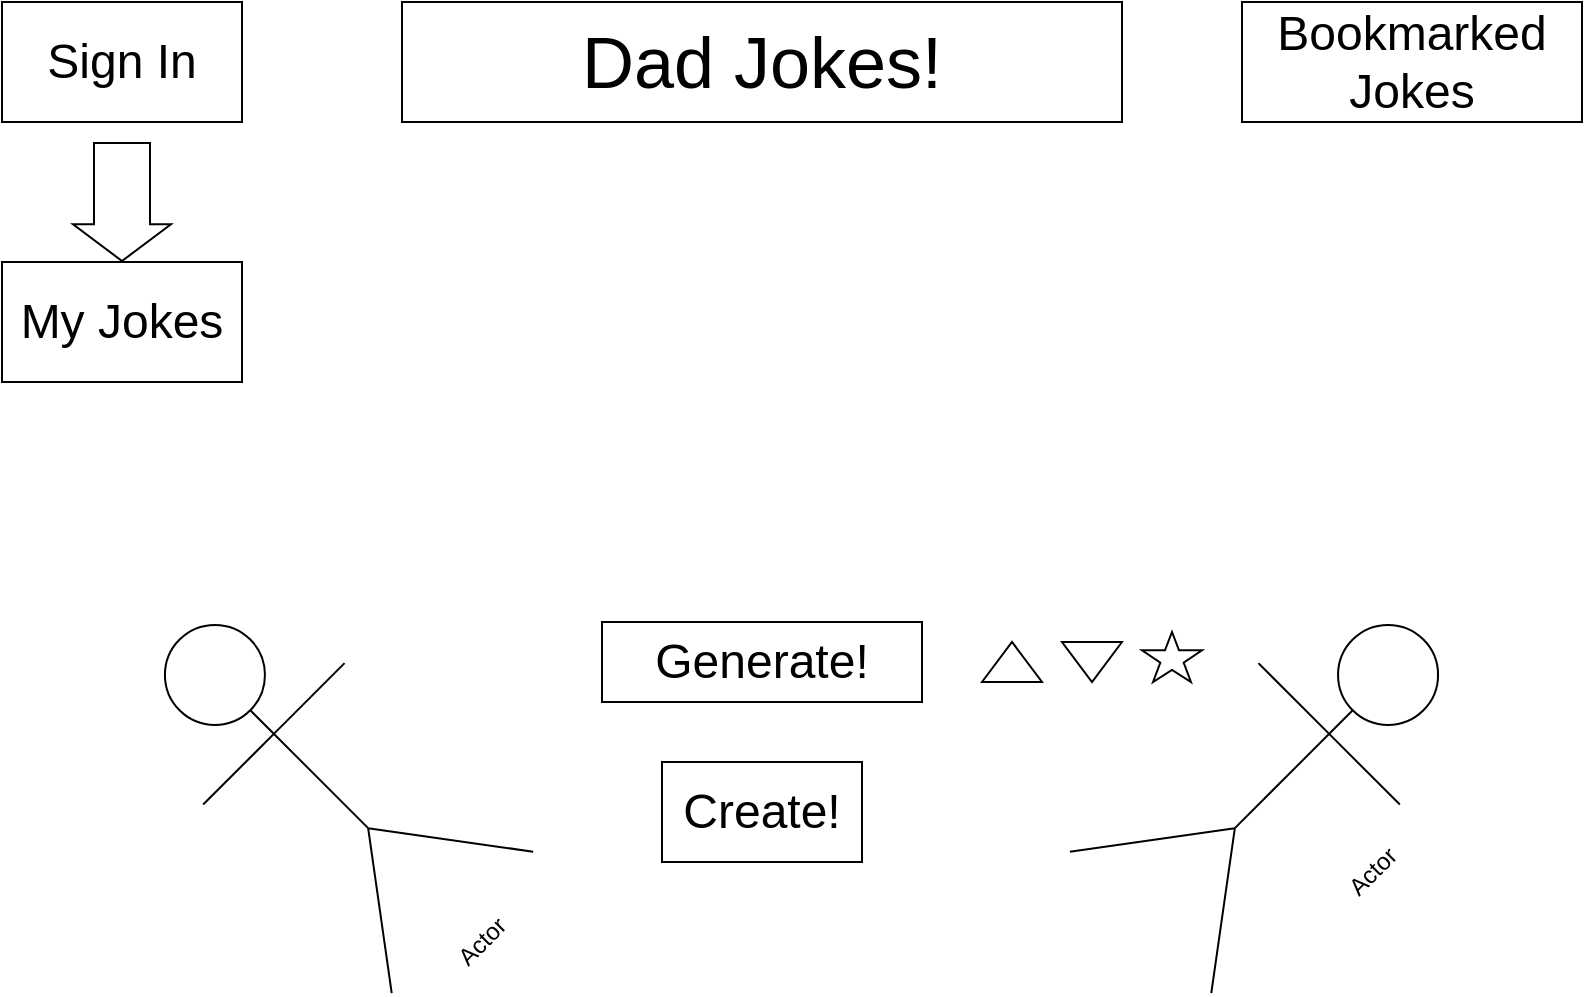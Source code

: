 <mxfile version="21.1.8" type="github">
  <diagram name="Page-1" id="vrA9PL0npLH-3c56ybNk">
    <mxGraphModel dx="1434" dy="703" grid="1" gridSize="10" guides="1" tooltips="1" connect="1" arrows="1" fold="1" page="1" pageScale="1" pageWidth="850" pageHeight="1100" math="0" shadow="0">
      <root>
        <mxCell id="0" />
        <mxCell id="1" parent="0" />
        <mxCell id="bXJ8WaDDgky8bag2XriR-1" value="&lt;font style=&quot;font-size: 24px;&quot;&gt;Generate!&lt;/font&gt;" style="rounded=0;whiteSpace=wrap;html=1;" parent="1" vertex="1">
          <mxGeometry x="340" y="330" width="160" height="40" as="geometry" />
        </mxCell>
        <mxCell id="bXJ8WaDDgky8bag2XriR-2" value="&lt;font style=&quot;font-size: 24px;&quot;&gt;Create!&lt;/font&gt;" style="rounded=0;whiteSpace=wrap;html=1;" parent="1" vertex="1">
          <mxGeometry x="370" y="400" width="100" height="50" as="geometry" />
        </mxCell>
        <mxCell id="bXJ8WaDDgky8bag2XriR-3" value="&lt;font style=&quot;font-size: 36px;&quot;&gt;Dad Jokes!&lt;br&gt;&lt;/font&gt;" style="rounded=0;whiteSpace=wrap;html=1;" parent="1" vertex="1">
          <mxGeometry x="240" y="20" width="360" height="60" as="geometry" />
        </mxCell>
        <mxCell id="bXJ8WaDDgky8bag2XriR-4" value="Actor" style="shape=umlActor;verticalLabelPosition=bottom;verticalAlign=top;html=1;outlineConnect=0;rotation=-45;direction=east;" parent="1" vertex="1">
          <mxGeometry x="149.5" y="309.5" width="100" height="200" as="geometry" />
        </mxCell>
        <mxCell id="bXJ8WaDDgky8bag2XriR-7" value="&lt;font style=&quot;font-size: 24px;&quot;&gt;Sign In&lt;/font&gt;" style="rounded=0;whiteSpace=wrap;html=1;" parent="1" vertex="1">
          <mxGeometry x="40" y="20" width="120" height="60" as="geometry" />
        </mxCell>
        <mxCell id="bXJ8WaDDgky8bag2XriR-8" value="Actor" style="shape=umlActor;verticalLabelPosition=bottom;verticalAlign=top;html=1;outlineConnect=0;rotation=-45;direction=south;" parent="1" vertex="1">
          <mxGeometry x="580" y="359.5" width="200" height="100" as="geometry" />
        </mxCell>
        <mxCell id="bXJ8WaDDgky8bag2XriR-9" value="" style="triangle;whiteSpace=wrap;html=1;direction=north;" parent="1" vertex="1">
          <mxGeometry x="530" y="340" width="30" height="20" as="geometry" />
        </mxCell>
        <mxCell id="bXJ8WaDDgky8bag2XriR-10" value="" style="triangle;whiteSpace=wrap;html=1;direction=south;" parent="1" vertex="1">
          <mxGeometry x="570" y="340" width="30" height="20" as="geometry" />
        </mxCell>
        <mxCell id="bXJ8WaDDgky8bag2XriR-11" value="" style="verticalLabelPosition=bottom;verticalAlign=top;html=1;shape=mxgraph.basic.star" parent="1" vertex="1">
          <mxGeometry x="610" y="335" width="30" height="25" as="geometry" />
        </mxCell>
        <mxCell id="82NW4urMbOXXMYo1FL_H-2" value="" style="shape=flexArrow;endArrow=classic;html=1;rounded=0;width=28;endSize=5.79;" edge="1" parent="1" target="82NW4urMbOXXMYo1FL_H-3">
          <mxGeometry width="50" height="50" relative="1" as="geometry">
            <mxPoint x="100" y="90" as="sourcePoint" />
            <mxPoint x="100" y="140" as="targetPoint" />
          </mxGeometry>
        </mxCell>
        <mxCell id="82NW4urMbOXXMYo1FL_H-3" value="&lt;font style=&quot;font-size: 24px;&quot;&gt;My Jokes&lt;/font&gt;" style="rounded=0;whiteSpace=wrap;html=1;" vertex="1" parent="1">
          <mxGeometry x="40" y="150" width="120" height="60" as="geometry" />
        </mxCell>
        <mxCell id="82NW4urMbOXXMYo1FL_H-4" value="&lt;font style=&quot;font-size: 24px;&quot;&gt;Bookmarked Jokes&lt;/font&gt;" style="rounded=0;whiteSpace=wrap;html=1;" vertex="1" parent="1">
          <mxGeometry x="660" y="20" width="170" height="60" as="geometry" />
        </mxCell>
      </root>
    </mxGraphModel>
  </diagram>
</mxfile>
